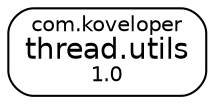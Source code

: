 digraph "thread.utils" {
  node [shape="box",style="rounded",fontname="Helvetica",fontsize="14"]
  edge [fontsize="10",fontname="Helvetica"]

  // Node Definitions:
  "com.koveloper:thread.utils:jar"[label=<<font point-size="10">com.koveloper</font><br/>thread.utils<font point-size="10"><br/>1.0</font>>]

  // Edge Definitions:
}